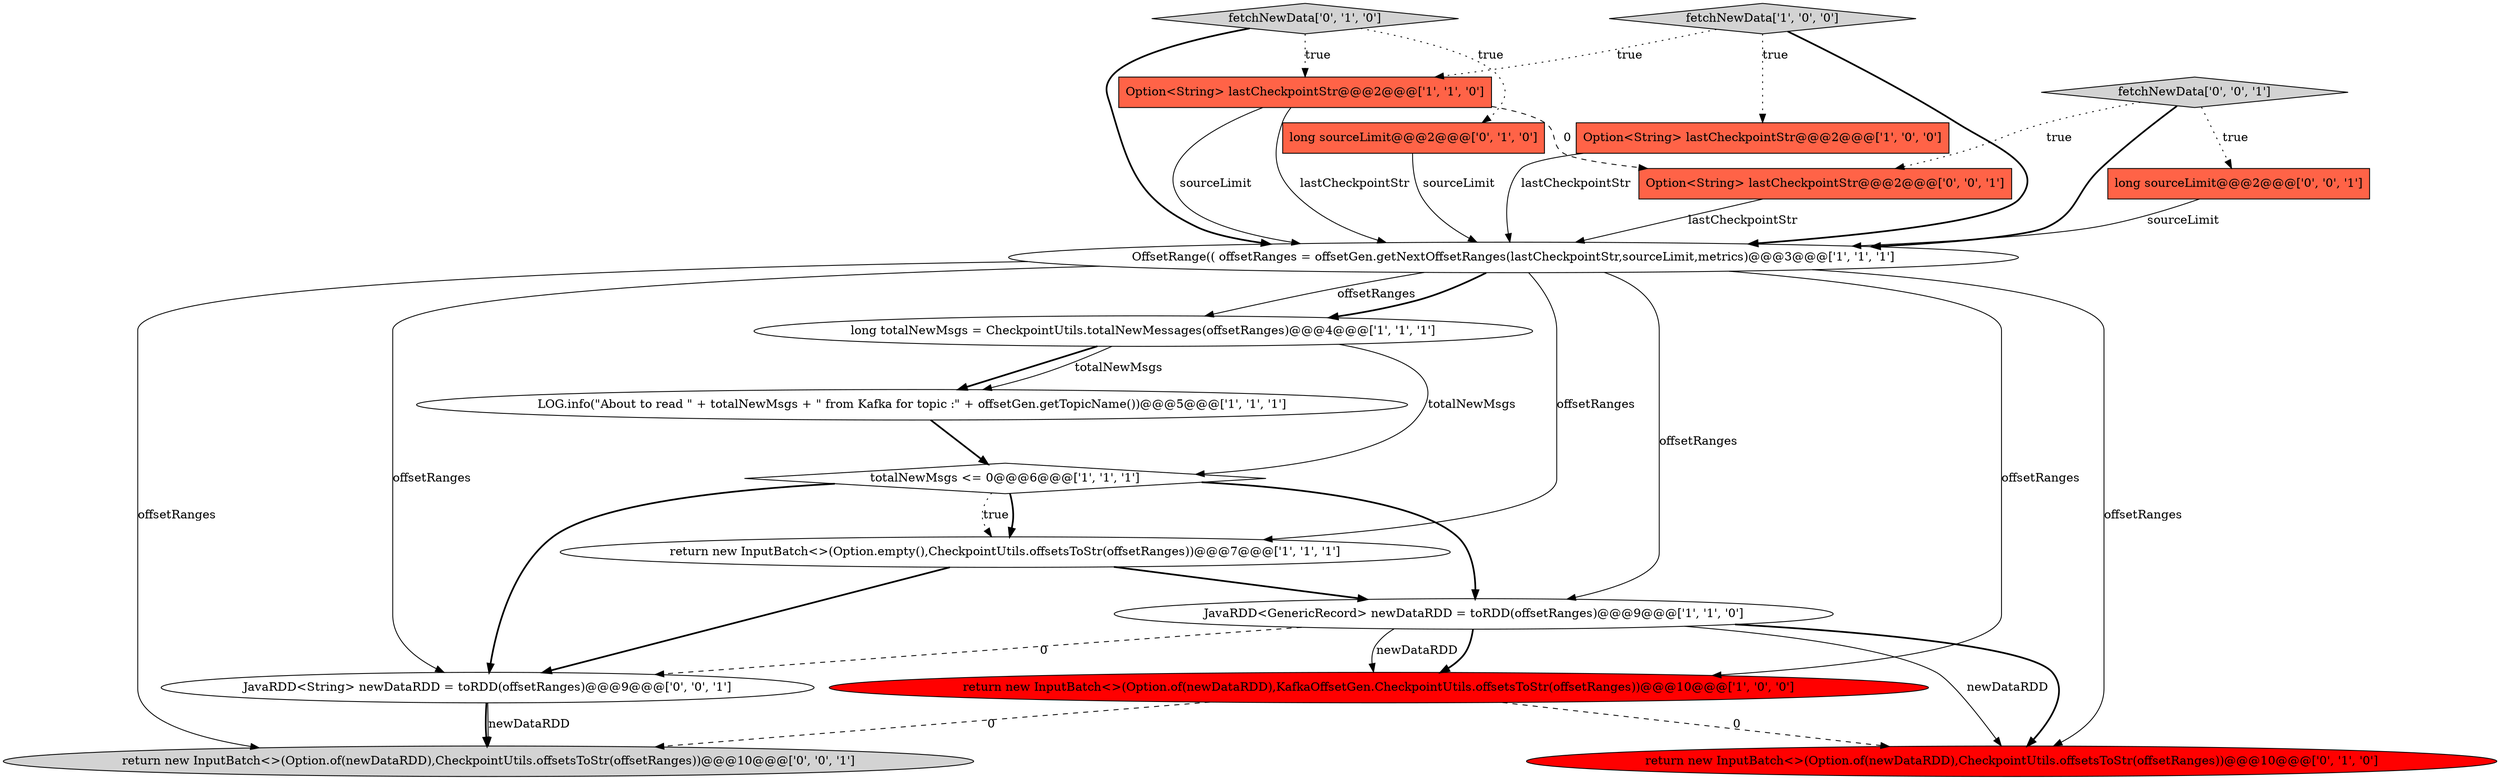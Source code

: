 digraph {
15 [style = filled, label = "long sourceLimit@@@2@@@['0', '0', '1']", fillcolor = tomato, shape = box image = "AAA0AAABBB3BBB"];
12 [style = filled, label = "long sourceLimit@@@2@@@['0', '1', '0']", fillcolor = tomato, shape = box image = "AAA0AAABBB2BBB"];
9 [style = filled, label = "return new InputBatch<>(Option.of(newDataRDD),KafkaOffsetGen.CheckpointUtils.offsetsToStr(offsetRanges))@@@10@@@['1', '0', '0']", fillcolor = red, shape = ellipse image = "AAA1AAABBB1BBB"];
1 [style = filled, label = "OffsetRange(( offsetRanges = offsetGen.getNextOffsetRanges(lastCheckpointStr,sourceLimit,metrics)@@@3@@@['1', '1', '1']", fillcolor = white, shape = ellipse image = "AAA0AAABBB1BBB"];
7 [style = filled, label = "Option<String> lastCheckpointStr@@@2@@@['1', '1', '0']", fillcolor = tomato, shape = box image = "AAA0AAABBB1BBB"];
2 [style = filled, label = "Option<String> lastCheckpointStr@@@2@@@['1', '0', '0']", fillcolor = tomato, shape = box image = "AAA0AAABBB1BBB"];
11 [style = filled, label = "fetchNewData['0', '1', '0']", fillcolor = lightgray, shape = diamond image = "AAA0AAABBB2BBB"];
8 [style = filled, label = "totalNewMsgs <= 0@@@6@@@['1', '1', '1']", fillcolor = white, shape = diamond image = "AAA0AAABBB1BBB"];
17 [style = filled, label = "return new InputBatch<>(Option.of(newDataRDD),CheckpointUtils.offsetsToStr(offsetRanges))@@@10@@@['0', '0', '1']", fillcolor = lightgray, shape = ellipse image = "AAA0AAABBB3BBB"];
13 [style = filled, label = "JavaRDD<String> newDataRDD = toRDD(offsetRanges)@@@9@@@['0', '0', '1']", fillcolor = white, shape = ellipse image = "AAA0AAABBB3BBB"];
5 [style = filled, label = "fetchNewData['1', '0', '0']", fillcolor = lightgray, shape = diamond image = "AAA0AAABBB1BBB"];
14 [style = filled, label = "fetchNewData['0', '0', '1']", fillcolor = lightgray, shape = diamond image = "AAA0AAABBB3BBB"];
3 [style = filled, label = "LOG.info(\"About to read \" + totalNewMsgs + \" from Kafka for topic :\" + offsetGen.getTopicName())@@@5@@@['1', '1', '1']", fillcolor = white, shape = ellipse image = "AAA0AAABBB1BBB"];
10 [style = filled, label = "return new InputBatch<>(Option.of(newDataRDD),CheckpointUtils.offsetsToStr(offsetRanges))@@@10@@@['0', '1', '0']", fillcolor = red, shape = ellipse image = "AAA1AAABBB2BBB"];
16 [style = filled, label = "Option<String> lastCheckpointStr@@@2@@@['0', '0', '1']", fillcolor = tomato, shape = box image = "AAA0AAABBB3BBB"];
0 [style = filled, label = "JavaRDD<GenericRecord> newDataRDD = toRDD(offsetRanges)@@@9@@@['1', '1', '0']", fillcolor = white, shape = ellipse image = "AAA0AAABBB1BBB"];
4 [style = filled, label = "long totalNewMsgs = CheckpointUtils.totalNewMessages(offsetRanges)@@@4@@@['1', '1', '1']", fillcolor = white, shape = ellipse image = "AAA0AAABBB1BBB"];
6 [style = filled, label = "return new InputBatch<>(Option.empty(),CheckpointUtils.offsetsToStr(offsetRanges))@@@7@@@['1', '1', '1']", fillcolor = white, shape = ellipse image = "AAA0AAABBB1BBB"];
0->10 [style = solid, label="newDataRDD"];
11->7 [style = dotted, label="true"];
4->3 [style = bold, label=""];
1->4 [style = solid, label="offsetRanges"];
1->4 [style = bold, label=""];
0->9 [style = bold, label=""];
9->10 [style = dashed, label="0"];
1->10 [style = solid, label="offsetRanges"];
11->1 [style = bold, label=""];
4->3 [style = solid, label="totalNewMsgs"];
12->1 [style = solid, label="sourceLimit"];
7->16 [style = dashed, label="0"];
11->12 [style = dotted, label="true"];
13->17 [style = solid, label="newDataRDD"];
7->1 [style = solid, label="sourceLimit"];
8->6 [style = bold, label=""];
1->6 [style = solid, label="offsetRanges"];
6->0 [style = bold, label=""];
15->1 [style = solid, label="sourceLimit"];
4->8 [style = solid, label="totalNewMsgs"];
14->1 [style = bold, label=""];
1->0 [style = solid, label="offsetRanges"];
8->0 [style = bold, label=""];
14->16 [style = dotted, label="true"];
5->1 [style = bold, label=""];
13->17 [style = bold, label=""];
14->15 [style = dotted, label="true"];
0->10 [style = bold, label=""];
1->9 [style = solid, label="offsetRanges"];
7->1 [style = solid, label="lastCheckpointStr"];
8->6 [style = dotted, label="true"];
1->13 [style = solid, label="offsetRanges"];
5->7 [style = dotted, label="true"];
3->8 [style = bold, label=""];
6->13 [style = bold, label=""];
9->17 [style = dashed, label="0"];
0->13 [style = dashed, label="0"];
2->1 [style = solid, label="lastCheckpointStr"];
1->17 [style = solid, label="offsetRanges"];
5->2 [style = dotted, label="true"];
8->13 [style = bold, label=""];
16->1 [style = solid, label="lastCheckpointStr"];
0->9 [style = solid, label="newDataRDD"];
}
